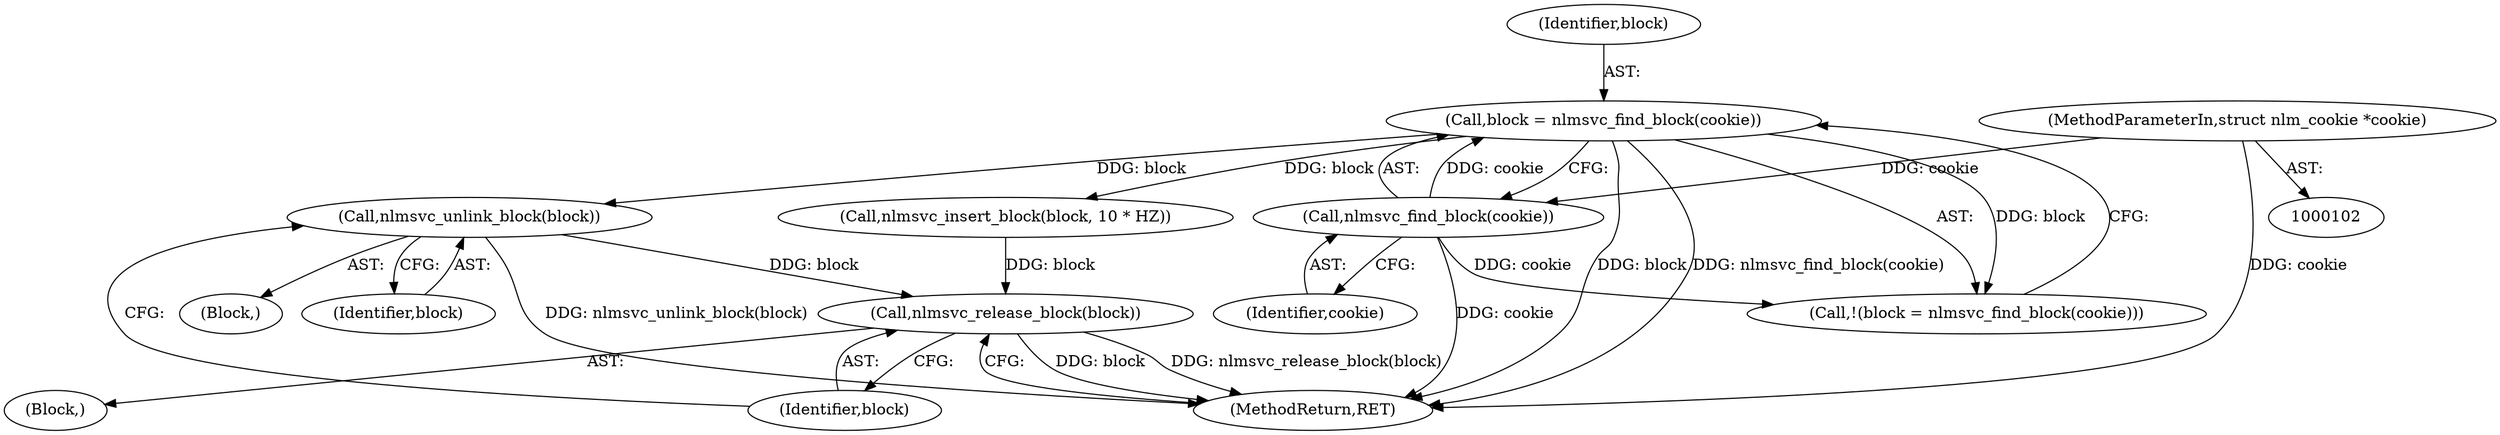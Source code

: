 digraph "0_linux_c70422f760c120480fee4de6c38804c72aa26bc1_1@API" {
"1000135" [label="(Call,nlmsvc_unlink_block(block))"];
"1000118" [label="(Call,block = nlmsvc_find_block(cookie))"];
"1000120" [label="(Call,nlmsvc_find_block(cookie))"];
"1000103" [label="(MethodParameterIn,struct nlm_cookie *cookie)"];
"1000137" [label="(Call,nlmsvc_release_block(block))"];
"1000139" [label="(MethodReturn,RET)"];
"1000121" [label="(Identifier,cookie)"];
"1000134" [label="(Block,)"];
"1000117" [label="(Call,!(block = nlmsvc_find_block(cookie)))"];
"1000128" [label="(Call,nlmsvc_insert_block(block, 10 * HZ))"];
"1000105" [label="(Block,)"];
"1000120" [label="(Call,nlmsvc_find_block(cookie))"];
"1000103" [label="(MethodParameterIn,struct nlm_cookie *cookie)"];
"1000119" [label="(Identifier,block)"];
"1000118" [label="(Call,block = nlmsvc_find_block(cookie))"];
"1000136" [label="(Identifier,block)"];
"1000138" [label="(Identifier,block)"];
"1000135" [label="(Call,nlmsvc_unlink_block(block))"];
"1000137" [label="(Call,nlmsvc_release_block(block))"];
"1000135" -> "1000134"  [label="AST: "];
"1000135" -> "1000136"  [label="CFG: "];
"1000136" -> "1000135"  [label="AST: "];
"1000138" -> "1000135"  [label="CFG: "];
"1000135" -> "1000139"  [label="DDG: nlmsvc_unlink_block(block)"];
"1000118" -> "1000135"  [label="DDG: block"];
"1000135" -> "1000137"  [label="DDG: block"];
"1000118" -> "1000117"  [label="AST: "];
"1000118" -> "1000120"  [label="CFG: "];
"1000119" -> "1000118"  [label="AST: "];
"1000120" -> "1000118"  [label="AST: "];
"1000117" -> "1000118"  [label="CFG: "];
"1000118" -> "1000139"  [label="DDG: block"];
"1000118" -> "1000139"  [label="DDG: nlmsvc_find_block(cookie)"];
"1000118" -> "1000117"  [label="DDG: block"];
"1000120" -> "1000118"  [label="DDG: cookie"];
"1000118" -> "1000128"  [label="DDG: block"];
"1000120" -> "1000121"  [label="CFG: "];
"1000121" -> "1000120"  [label="AST: "];
"1000120" -> "1000139"  [label="DDG: cookie"];
"1000120" -> "1000117"  [label="DDG: cookie"];
"1000103" -> "1000120"  [label="DDG: cookie"];
"1000103" -> "1000102"  [label="AST: "];
"1000103" -> "1000139"  [label="DDG: cookie"];
"1000137" -> "1000105"  [label="AST: "];
"1000137" -> "1000138"  [label="CFG: "];
"1000138" -> "1000137"  [label="AST: "];
"1000139" -> "1000137"  [label="CFG: "];
"1000137" -> "1000139"  [label="DDG: block"];
"1000137" -> "1000139"  [label="DDG: nlmsvc_release_block(block)"];
"1000128" -> "1000137"  [label="DDG: block"];
}
